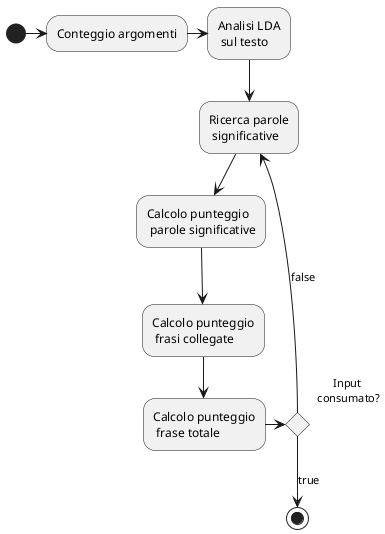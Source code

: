 @startuml

(*) -r->"Conteggio argomenti"
-r->"Analisi LDA\n sul testo"
-->"Ricerca parole\n significative"
-->"Calcolo punteggio\n parole significative"
-->"Calcolo punteggio\n frasi collegate"
-->"Calcolo punteggio\n frase totale"
-r->if "Input\n consumato?" then
-->[true] (*)
else
--> [false] "Ricerca parole\n significative"
@enduml
